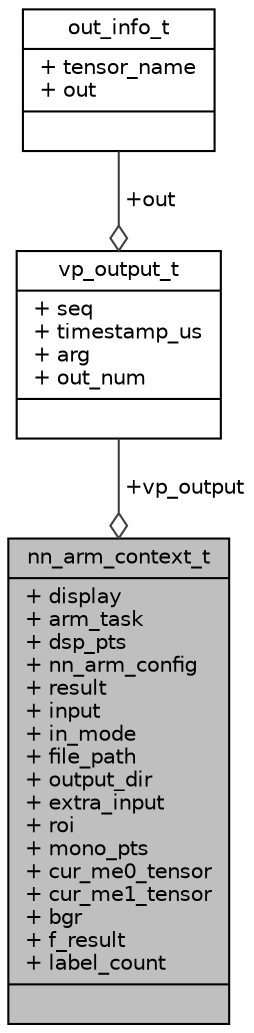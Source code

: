 digraph "nn_arm_context_t"
{
 // INTERACTIVE_SVG=YES
 // LATEX_PDF_SIZE
  bgcolor="transparent";
  edge [fontname="Helvetica",fontsize="10",labelfontname="Helvetica",labelfontsize="10"];
  node [fontname="Helvetica",fontsize="10",shape=record];
  Node1 [label="{nn_arm_context_t\n|+ display\l+ arm_task\l+ dsp_pts\l+ nn_arm_config\l+ result\l+ input\l+ in_mode\l+ file_path\l+ output_dir\l+ extra_input\l+ roi\l+ mono_pts\l+ cur_me0_tensor\l+ cur_me1_tensor\l+ bgr\l+ f_result\l+ label_count\l|}",height=0.2,width=0.4,color="black", fillcolor="grey75", style="filled", fontcolor="black",tooltip="The runtime context of post-processing."];
  Node2 -> Node1 [color="grey25",fontsize="10",style="solid",label=" +vp_output" ,arrowhead="odiamond",fontname="Helvetica"];
  Node2 [label="{vp_output_t\n|+ seq\l+ timestamp_us\l+ arg\l+ out_num\l|}",height=0.2,width=0.4,color="black",URL="$db/da7/structvp__output__t.html",tooltip="The inference results of a network."];
  Node3 -> Node2 [color="grey25",fontsize="10",style="solid",label=" +out" ,arrowhead="odiamond",fontname="Helvetica"];
  Node3 [label="{out_info_t\n|+ tensor_name\l+ out\l|}",height=0.2,width=0.4,color="black",URL="$dc/da5/structout__info__t.html",tooltip="The information of one vp output."];
}
